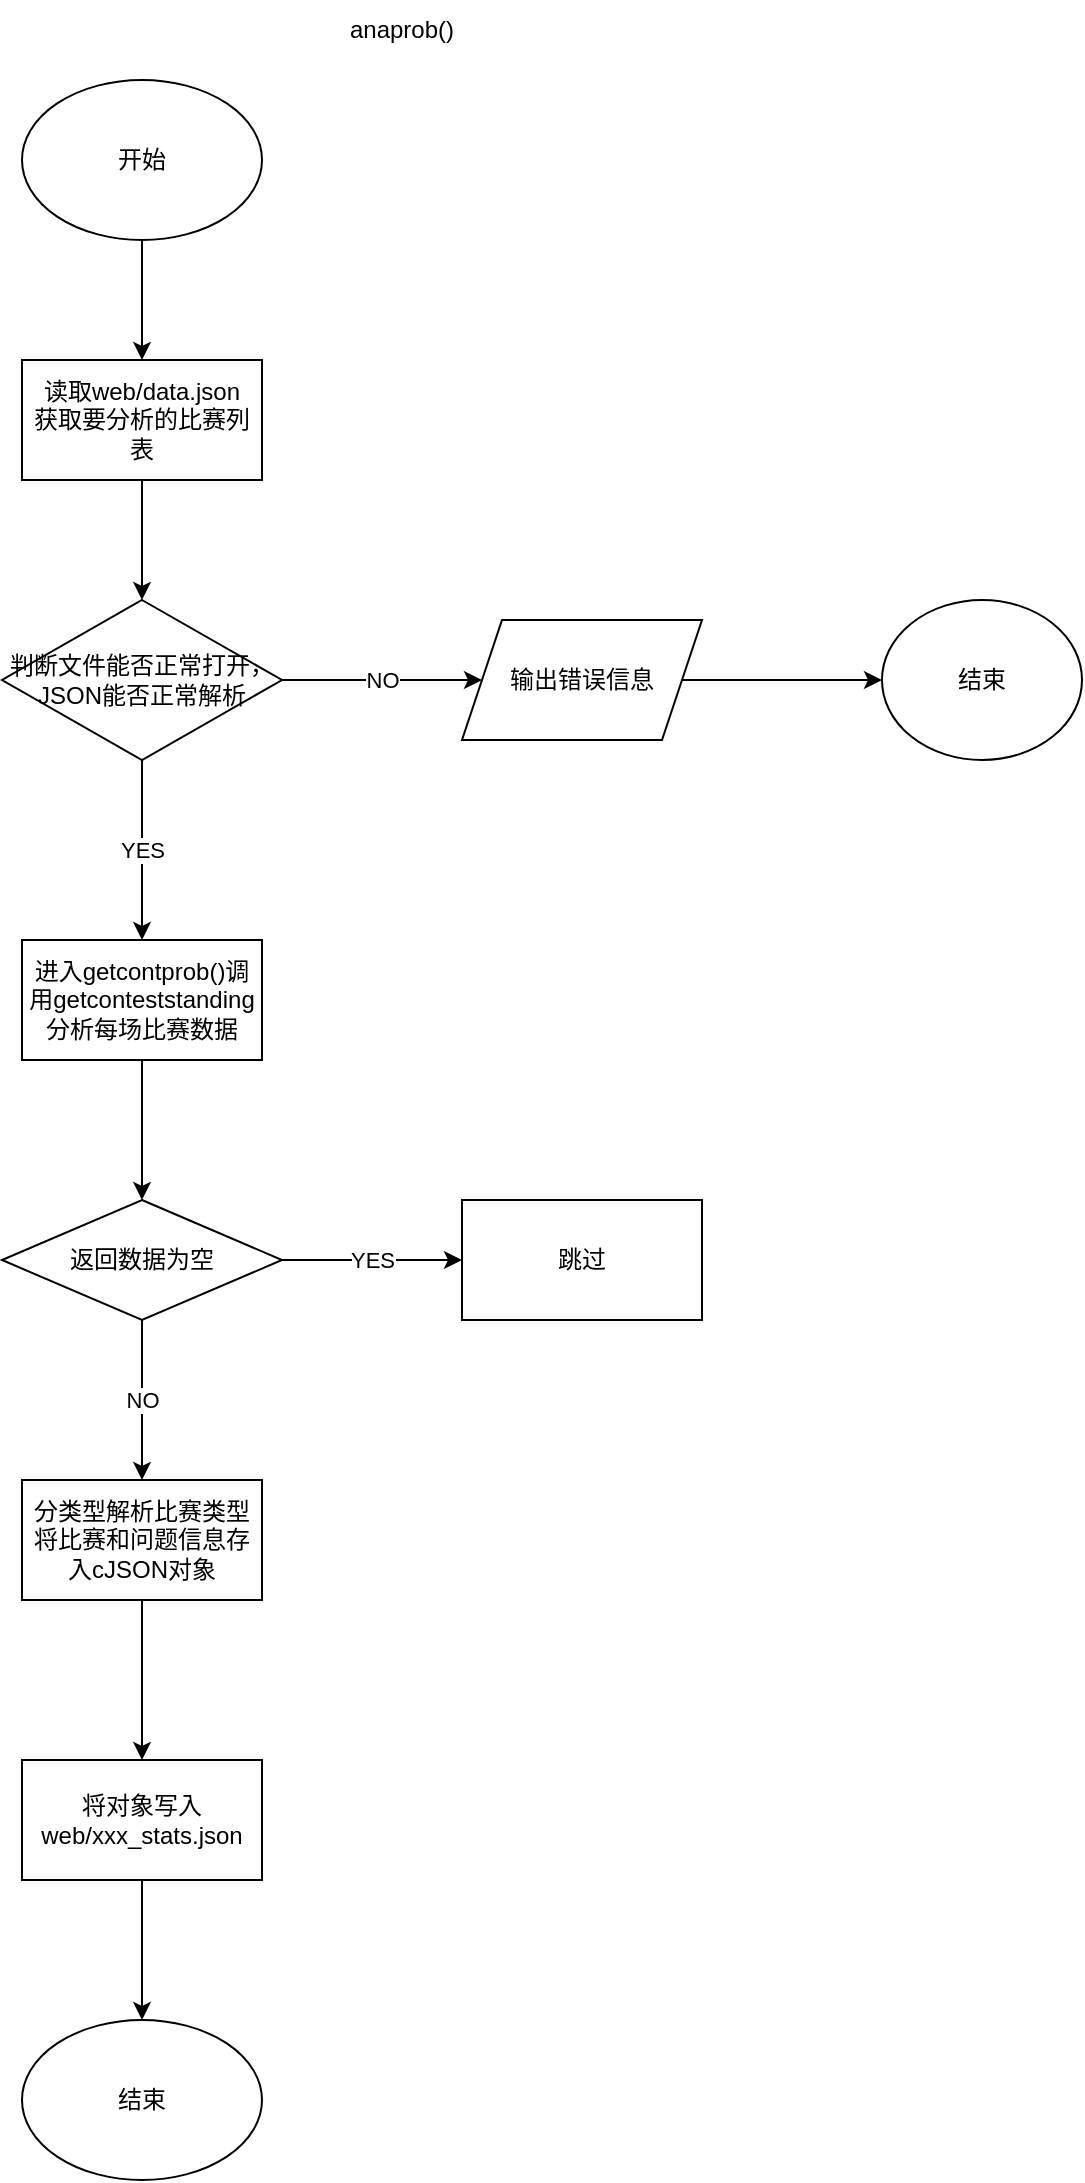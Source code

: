 <mxfile>
    <diagram id="_xw81us8Sh6Dtp64As80" name="第 1 页">
        <mxGraphModel dx="666" dy="767" grid="1" gridSize="10" guides="1" tooltips="1" connect="1" arrows="1" fold="1" page="1" pageScale="1" pageWidth="827" pageHeight="1169" math="0" shadow="0">
            <root>
                <mxCell id="0"/>
                <mxCell id="1" parent="0"/>
                <mxCell id="4" value="" style="edgeStyle=none;html=1;" edge="1" parent="1" source="6">
                    <mxGeometry relative="1" as="geometry">
                        <mxPoint x="150" y="220" as="targetPoint"/>
                    </mxGeometry>
                </mxCell>
                <mxCell id="2" value="开始" style="ellipse;whiteSpace=wrap;html=1;" vertex="1" parent="1">
                    <mxGeometry x="90" y="50" width="120" height="80" as="geometry"/>
                </mxCell>
                <mxCell id="5" value="anaprob()" style="text;html=1;align=center;verticalAlign=middle;whiteSpace=wrap;rounded=0;" vertex="1" parent="1">
                    <mxGeometry x="250" y="10" width="60" height="30" as="geometry"/>
                </mxCell>
                <mxCell id="8" value="" style="edgeStyle=none;html=1;" edge="1" parent="1" source="2" target="6">
                    <mxGeometry relative="1" as="geometry">
                        <mxPoint x="150" y="130" as="sourcePoint"/>
                        <mxPoint x="150" y="220" as="targetPoint"/>
                    </mxGeometry>
                </mxCell>
                <mxCell id="10" value="" style="edgeStyle=none;html=1;" edge="1" parent="1" source="6" target="9">
                    <mxGeometry relative="1" as="geometry"/>
                </mxCell>
                <mxCell id="6" value="&lt;span style=&quot;color: rgb(0, 0, 0);&quot;&gt;读取web/data.json&lt;/span&gt;&lt;br&gt;&lt;span style=&quot;color: rgb(0, 0, 0);&quot;&gt;获取要分析的比赛列表&lt;/span&gt;" style="rounded=0;whiteSpace=wrap;html=1;" vertex="1" parent="1">
                    <mxGeometry x="90" y="190" width="120" height="60" as="geometry"/>
                </mxCell>
                <mxCell id="12" value="NO" style="edgeStyle=none;html=1;" edge="1" parent="1" source="9" target="11">
                    <mxGeometry relative="1" as="geometry"/>
                </mxCell>
                <mxCell id="16" value="YES" style="edgeStyle=none;html=1;" edge="1" parent="1" source="9" target="15">
                    <mxGeometry relative="1" as="geometry"/>
                </mxCell>
                <mxCell id="9" value="判断文件能否正常打开，JSON能否正常解析" style="rhombus;whiteSpace=wrap;html=1;rounded=0;" vertex="1" parent="1">
                    <mxGeometry x="80" y="310" width="140" height="80" as="geometry"/>
                </mxCell>
                <mxCell id="14" value="" style="edgeStyle=none;html=1;" edge="1" parent="1" source="11" target="13">
                    <mxGeometry relative="1" as="geometry"/>
                </mxCell>
                <mxCell id="11" value="输出错误信息" style="shape=parallelogram;perimeter=parallelogramPerimeter;whiteSpace=wrap;html=1;fixedSize=1;rounded=0;" vertex="1" parent="1">
                    <mxGeometry x="310" y="320" width="120" height="60" as="geometry"/>
                </mxCell>
                <mxCell id="13" value="结束" style="ellipse;whiteSpace=wrap;html=1;rounded=0;" vertex="1" parent="1">
                    <mxGeometry x="520" y="310" width="100" height="80" as="geometry"/>
                </mxCell>
                <mxCell id="20" value="" style="edgeStyle=none;html=1;" edge="1" parent="1" source="15" target="19">
                    <mxGeometry relative="1" as="geometry"/>
                </mxCell>
                <mxCell id="15" value="进入getcontprob()调用getconteststanding分析每场比赛数据" style="whiteSpace=wrap;html=1;rounded=0;" vertex="1" parent="1">
                    <mxGeometry x="90" y="480" width="120" height="60" as="geometry"/>
                </mxCell>
                <mxCell id="22" value="YES" style="edgeStyle=none;html=1;" edge="1" parent="1" source="19" target="21">
                    <mxGeometry relative="1" as="geometry"/>
                </mxCell>
                <mxCell id="24" value="NO" style="edgeStyle=none;html=1;" edge="1" parent="1" source="19" target="23">
                    <mxGeometry relative="1" as="geometry"/>
                </mxCell>
                <mxCell id="19" value="返回数据为空" style="rhombus;whiteSpace=wrap;html=1;rounded=0;" vertex="1" parent="1">
                    <mxGeometry x="80" y="610" width="140" height="60" as="geometry"/>
                </mxCell>
                <mxCell id="21" value="跳过" style="rounded=0;whiteSpace=wrap;html=1;" vertex="1" parent="1">
                    <mxGeometry x="310" y="610" width="120" height="60" as="geometry"/>
                </mxCell>
                <mxCell id="26" value="" style="edgeStyle=none;html=1;" edge="1" parent="1" source="23" target="25">
                    <mxGeometry relative="1" as="geometry"/>
                </mxCell>
                <mxCell id="23" value="分类型解析比赛类型&lt;br&gt;将比赛和问题信息存入cJSON对象" style="whiteSpace=wrap;html=1;rounded=0;" vertex="1" parent="1">
                    <mxGeometry x="90" y="750" width="120" height="60" as="geometry"/>
                </mxCell>
                <mxCell id="28" value="" style="edgeStyle=none;html=1;" edge="1" parent="1" source="25">
                    <mxGeometry relative="1" as="geometry">
                        <mxPoint x="150" y="1020" as="targetPoint"/>
                    </mxGeometry>
                </mxCell>
                <mxCell id="25" value="将对象写入web/xxx_stats.json" style="whiteSpace=wrap;html=1;rounded=0;" vertex="1" parent="1">
                    <mxGeometry x="90" y="890" width="120" height="60" as="geometry"/>
                </mxCell>
                <mxCell id="29" value="结束" style="ellipse;whiteSpace=wrap;html=1;" vertex="1" parent="1">
                    <mxGeometry x="90" y="1020" width="120" height="80" as="geometry"/>
                </mxCell>
            </root>
        </mxGraphModel>
    </diagram>
</mxfile>